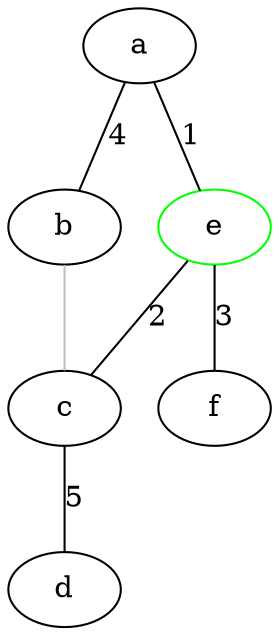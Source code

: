 digraph {
    a [label="a"]
    b [label="b"]
    c [label="c"]
    d [label="d"]
    e [label="e" color=green]
    f [label="f"]

    a -> b [arrowhead=none label=4]
    b -> c [arrowhead=none color=grey]
    c -> d [arrowhead=none label=5]
    a -> e [arrowhead=none label=1]
    e -> c [arrowhead=none label=2]
    e -> f [arrowhead=none label=3]
}
